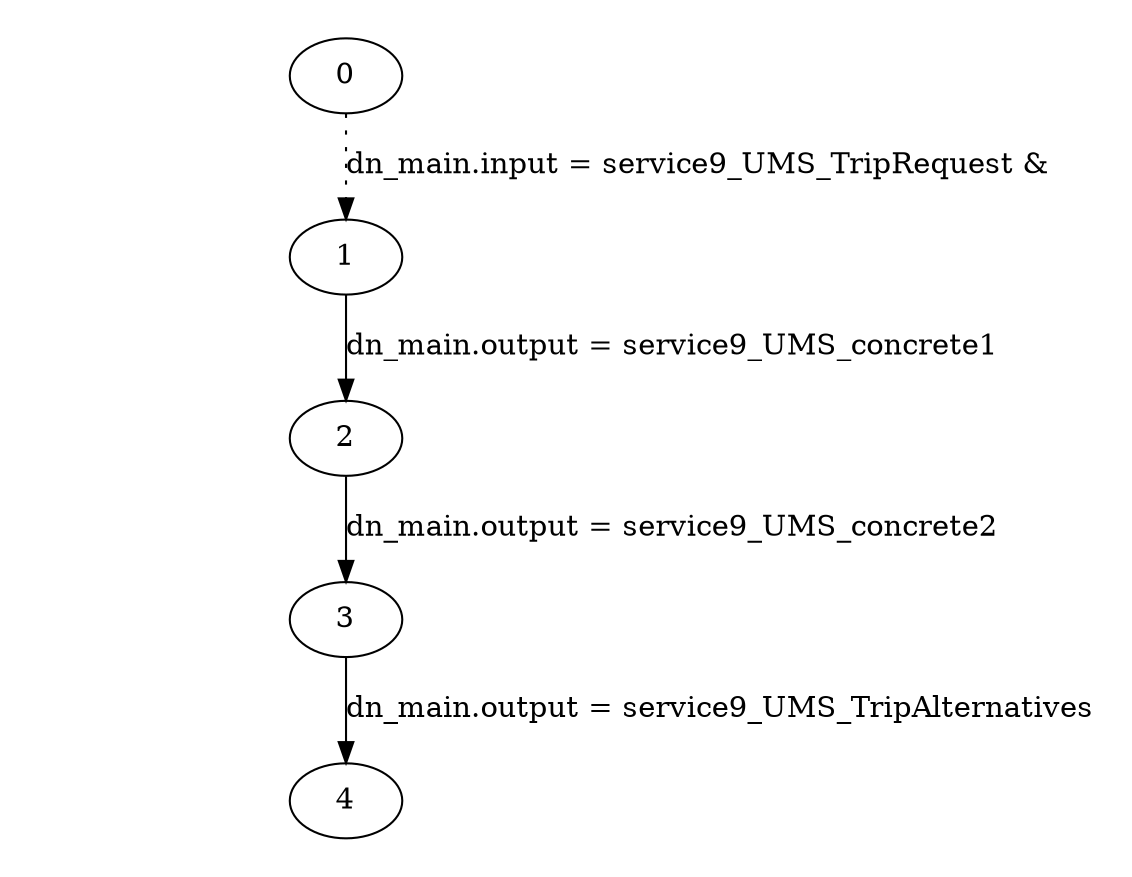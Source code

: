 digraph plan_fsm {
ratio="1.3";
margin="0.2";
size="8.0,11.4";
"0" -> "1" [style=dotted label="dn_main.input = service9_UMS_TripRequest &\n"]
"1" -> "2" [label="dn_main.output = service9_UMS_concrete1"]
"2" -> "3" [label="dn_main.output = service9_UMS_concrete2"]
"3" -> "4" [label="dn_main.output = service9_UMS_TripAlternatives"]
}

